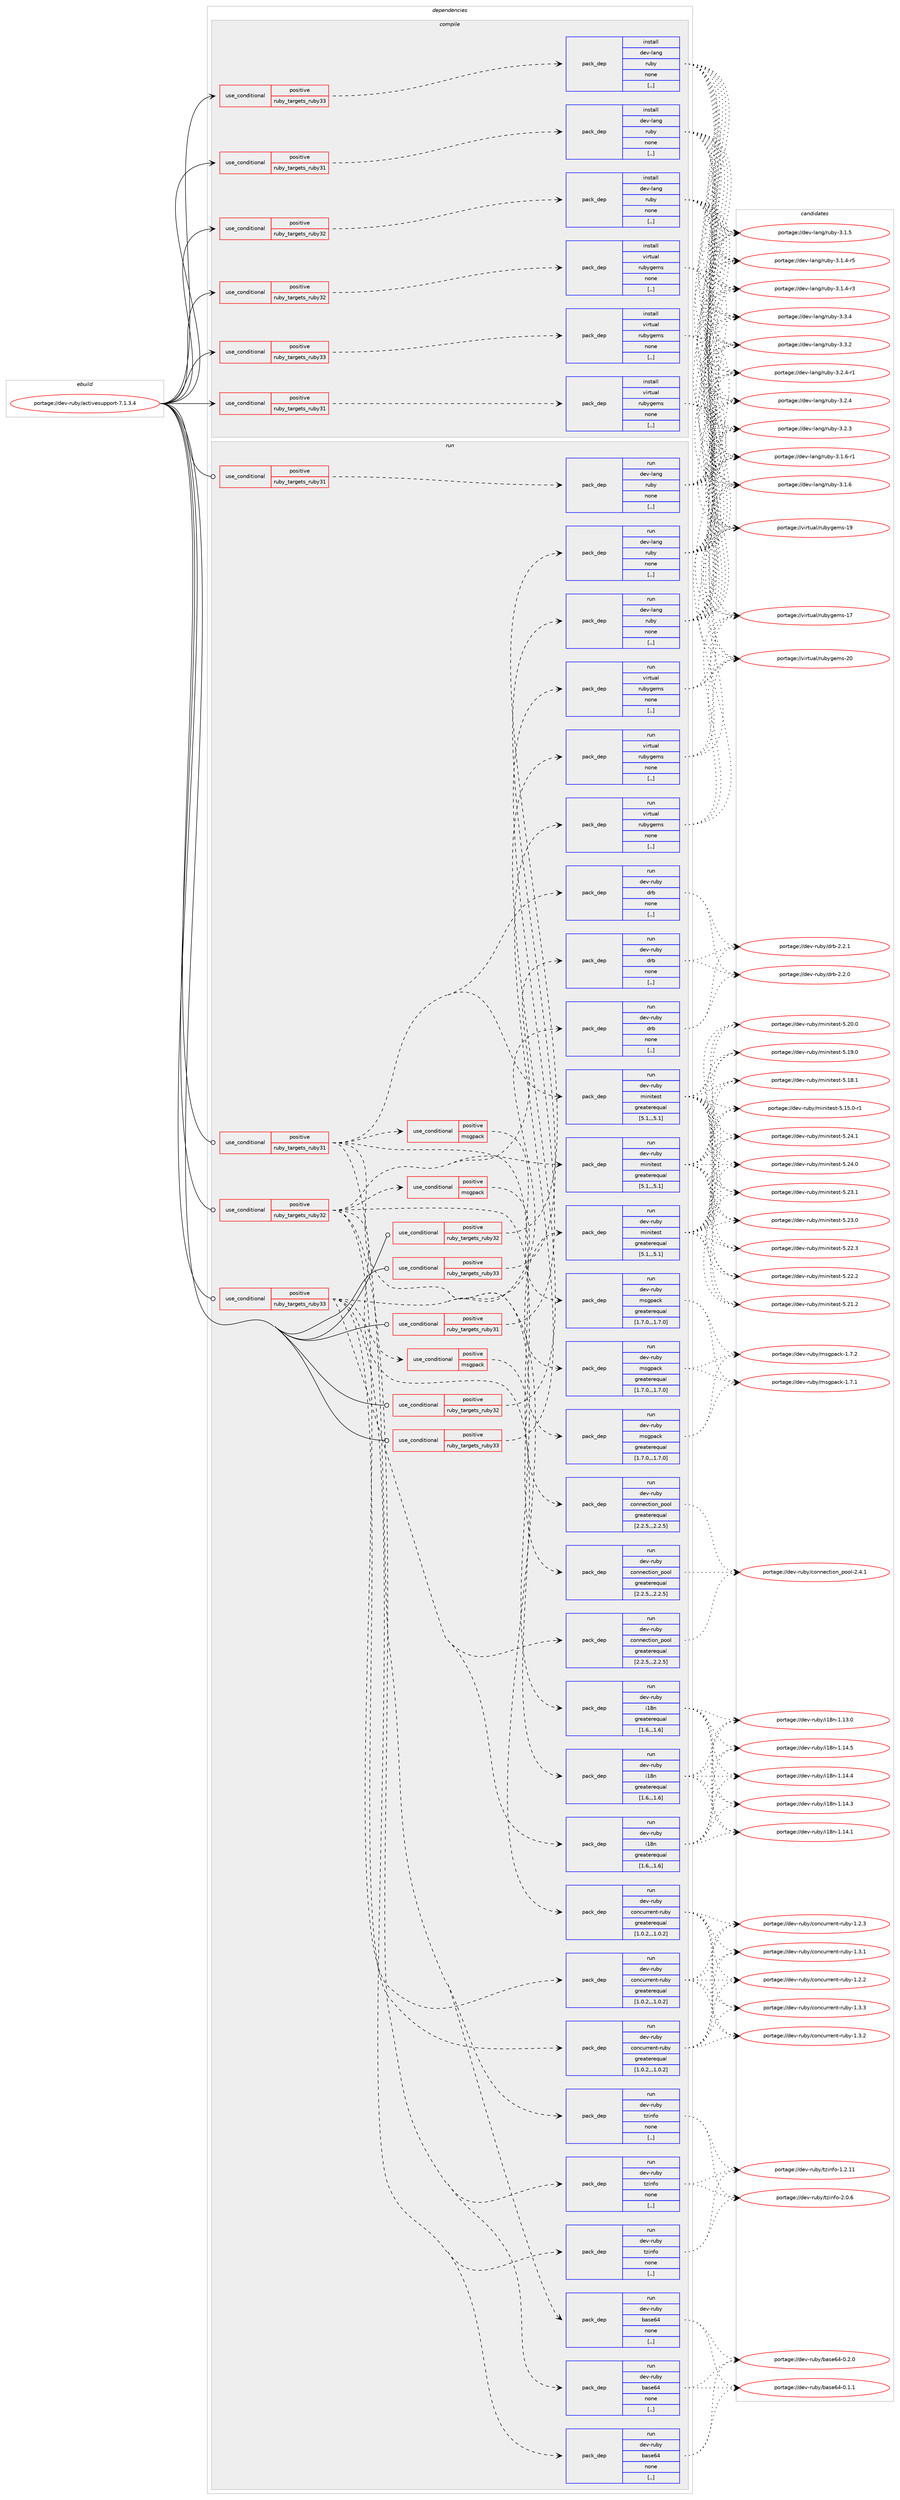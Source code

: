 digraph prolog {

# *************
# Graph options
# *************

newrank=true;
concentrate=true;
compound=true;
graph [rankdir=LR,fontname=Helvetica,fontsize=10,ranksep=1.5];#, ranksep=2.5, nodesep=0.2];
edge  [arrowhead=vee];
node  [fontname=Helvetica,fontsize=10];

# **********
# The ebuild
# **********

subgraph cluster_leftcol {
color=gray;
rank=same;
label=<<i>ebuild</i>>;
id [label="portage://dev-ruby/activesupport-7.1.3.4", color=red, width=4, href="../dev-ruby/activesupport-7.1.3.4.svg"];
}

# ****************
# The dependencies
# ****************

subgraph cluster_midcol {
color=gray;
label=<<i>dependencies</i>>;
subgraph cluster_compile {
fillcolor="#eeeeee";
style=filled;
label=<<i>compile</i>>;
subgraph cond43745 {
dependency174927 [label=<<TABLE BORDER="0" CELLBORDER="1" CELLSPACING="0" CELLPADDING="4"><TR><TD ROWSPAN="3" CELLPADDING="10">use_conditional</TD></TR><TR><TD>positive</TD></TR><TR><TD>ruby_targets_ruby31</TD></TR></TABLE>>, shape=none, color=red];
subgraph pack129913 {
dependency174928 [label=<<TABLE BORDER="0" CELLBORDER="1" CELLSPACING="0" CELLPADDING="4" WIDTH="220"><TR><TD ROWSPAN="6" CELLPADDING="30">pack_dep</TD></TR><TR><TD WIDTH="110">install</TD></TR><TR><TD>dev-lang</TD></TR><TR><TD>ruby</TD></TR><TR><TD>none</TD></TR><TR><TD>[,,]</TD></TR></TABLE>>, shape=none, color=blue];
}
dependency174927:e -> dependency174928:w [weight=20,style="dashed",arrowhead="vee"];
}
id:e -> dependency174927:w [weight=20,style="solid",arrowhead="vee"];
subgraph cond43746 {
dependency174929 [label=<<TABLE BORDER="0" CELLBORDER="1" CELLSPACING="0" CELLPADDING="4"><TR><TD ROWSPAN="3" CELLPADDING="10">use_conditional</TD></TR><TR><TD>positive</TD></TR><TR><TD>ruby_targets_ruby31</TD></TR></TABLE>>, shape=none, color=red];
subgraph pack129914 {
dependency174930 [label=<<TABLE BORDER="0" CELLBORDER="1" CELLSPACING="0" CELLPADDING="4" WIDTH="220"><TR><TD ROWSPAN="6" CELLPADDING="30">pack_dep</TD></TR><TR><TD WIDTH="110">install</TD></TR><TR><TD>virtual</TD></TR><TR><TD>rubygems</TD></TR><TR><TD>none</TD></TR><TR><TD>[,,]</TD></TR></TABLE>>, shape=none, color=blue];
}
dependency174929:e -> dependency174930:w [weight=20,style="dashed",arrowhead="vee"];
}
id:e -> dependency174929:w [weight=20,style="solid",arrowhead="vee"];
subgraph cond43747 {
dependency174931 [label=<<TABLE BORDER="0" CELLBORDER="1" CELLSPACING="0" CELLPADDING="4"><TR><TD ROWSPAN="3" CELLPADDING="10">use_conditional</TD></TR><TR><TD>positive</TD></TR><TR><TD>ruby_targets_ruby32</TD></TR></TABLE>>, shape=none, color=red];
subgraph pack129915 {
dependency174932 [label=<<TABLE BORDER="0" CELLBORDER="1" CELLSPACING="0" CELLPADDING="4" WIDTH="220"><TR><TD ROWSPAN="6" CELLPADDING="30">pack_dep</TD></TR><TR><TD WIDTH="110">install</TD></TR><TR><TD>dev-lang</TD></TR><TR><TD>ruby</TD></TR><TR><TD>none</TD></TR><TR><TD>[,,]</TD></TR></TABLE>>, shape=none, color=blue];
}
dependency174931:e -> dependency174932:w [weight=20,style="dashed",arrowhead="vee"];
}
id:e -> dependency174931:w [weight=20,style="solid",arrowhead="vee"];
subgraph cond43748 {
dependency174933 [label=<<TABLE BORDER="0" CELLBORDER="1" CELLSPACING="0" CELLPADDING="4"><TR><TD ROWSPAN="3" CELLPADDING="10">use_conditional</TD></TR><TR><TD>positive</TD></TR><TR><TD>ruby_targets_ruby32</TD></TR></TABLE>>, shape=none, color=red];
subgraph pack129916 {
dependency174934 [label=<<TABLE BORDER="0" CELLBORDER="1" CELLSPACING="0" CELLPADDING="4" WIDTH="220"><TR><TD ROWSPAN="6" CELLPADDING="30">pack_dep</TD></TR><TR><TD WIDTH="110">install</TD></TR><TR><TD>virtual</TD></TR><TR><TD>rubygems</TD></TR><TR><TD>none</TD></TR><TR><TD>[,,]</TD></TR></TABLE>>, shape=none, color=blue];
}
dependency174933:e -> dependency174934:w [weight=20,style="dashed",arrowhead="vee"];
}
id:e -> dependency174933:w [weight=20,style="solid",arrowhead="vee"];
subgraph cond43749 {
dependency174935 [label=<<TABLE BORDER="0" CELLBORDER="1" CELLSPACING="0" CELLPADDING="4"><TR><TD ROWSPAN="3" CELLPADDING="10">use_conditional</TD></TR><TR><TD>positive</TD></TR><TR><TD>ruby_targets_ruby33</TD></TR></TABLE>>, shape=none, color=red];
subgraph pack129917 {
dependency174936 [label=<<TABLE BORDER="0" CELLBORDER="1" CELLSPACING="0" CELLPADDING="4" WIDTH="220"><TR><TD ROWSPAN="6" CELLPADDING="30">pack_dep</TD></TR><TR><TD WIDTH="110">install</TD></TR><TR><TD>dev-lang</TD></TR><TR><TD>ruby</TD></TR><TR><TD>none</TD></TR><TR><TD>[,,]</TD></TR></TABLE>>, shape=none, color=blue];
}
dependency174935:e -> dependency174936:w [weight=20,style="dashed",arrowhead="vee"];
}
id:e -> dependency174935:w [weight=20,style="solid",arrowhead="vee"];
subgraph cond43750 {
dependency174937 [label=<<TABLE BORDER="0" CELLBORDER="1" CELLSPACING="0" CELLPADDING="4"><TR><TD ROWSPAN="3" CELLPADDING="10">use_conditional</TD></TR><TR><TD>positive</TD></TR><TR><TD>ruby_targets_ruby33</TD></TR></TABLE>>, shape=none, color=red];
subgraph pack129918 {
dependency174938 [label=<<TABLE BORDER="0" CELLBORDER="1" CELLSPACING="0" CELLPADDING="4" WIDTH="220"><TR><TD ROWSPAN="6" CELLPADDING="30">pack_dep</TD></TR><TR><TD WIDTH="110">install</TD></TR><TR><TD>virtual</TD></TR><TR><TD>rubygems</TD></TR><TR><TD>none</TD></TR><TR><TD>[,,]</TD></TR></TABLE>>, shape=none, color=blue];
}
dependency174937:e -> dependency174938:w [weight=20,style="dashed",arrowhead="vee"];
}
id:e -> dependency174937:w [weight=20,style="solid",arrowhead="vee"];
}
subgraph cluster_compileandrun {
fillcolor="#eeeeee";
style=filled;
label=<<i>compile and run</i>>;
}
subgraph cluster_run {
fillcolor="#eeeeee";
style=filled;
label=<<i>run</i>>;
subgraph cond43751 {
dependency174939 [label=<<TABLE BORDER="0" CELLBORDER="1" CELLSPACING="0" CELLPADDING="4"><TR><TD ROWSPAN="3" CELLPADDING="10">use_conditional</TD></TR><TR><TD>positive</TD></TR><TR><TD>ruby_targets_ruby31</TD></TR></TABLE>>, shape=none, color=red];
subgraph pack129919 {
dependency174940 [label=<<TABLE BORDER="0" CELLBORDER="1" CELLSPACING="0" CELLPADDING="4" WIDTH="220"><TR><TD ROWSPAN="6" CELLPADDING="30">pack_dep</TD></TR><TR><TD WIDTH="110">run</TD></TR><TR><TD>dev-lang</TD></TR><TR><TD>ruby</TD></TR><TR><TD>none</TD></TR><TR><TD>[,,]</TD></TR></TABLE>>, shape=none, color=blue];
}
dependency174939:e -> dependency174940:w [weight=20,style="dashed",arrowhead="vee"];
}
id:e -> dependency174939:w [weight=20,style="solid",arrowhead="odot"];
subgraph cond43752 {
dependency174941 [label=<<TABLE BORDER="0" CELLBORDER="1" CELLSPACING="0" CELLPADDING="4"><TR><TD ROWSPAN="3" CELLPADDING="10">use_conditional</TD></TR><TR><TD>positive</TD></TR><TR><TD>ruby_targets_ruby31</TD></TR></TABLE>>, shape=none, color=red];
subgraph pack129920 {
dependency174942 [label=<<TABLE BORDER="0" CELLBORDER="1" CELLSPACING="0" CELLPADDING="4" WIDTH="220"><TR><TD ROWSPAN="6" CELLPADDING="30">pack_dep</TD></TR><TR><TD WIDTH="110">run</TD></TR><TR><TD>dev-ruby</TD></TR><TR><TD>base64</TD></TR><TR><TD>none</TD></TR><TR><TD>[,,]</TD></TR></TABLE>>, shape=none, color=blue];
}
dependency174941:e -> dependency174942:w [weight=20,style="dashed",arrowhead="vee"];
subgraph pack129921 {
dependency174943 [label=<<TABLE BORDER="0" CELLBORDER="1" CELLSPACING="0" CELLPADDING="4" WIDTH="220"><TR><TD ROWSPAN="6" CELLPADDING="30">pack_dep</TD></TR><TR><TD WIDTH="110">run</TD></TR><TR><TD>dev-ruby</TD></TR><TR><TD>concurrent-ruby</TD></TR><TR><TD>greaterequal</TD></TR><TR><TD>[1.0.2,,,1.0.2]</TD></TR></TABLE>>, shape=none, color=blue];
}
dependency174941:e -> dependency174943:w [weight=20,style="dashed",arrowhead="vee"];
subgraph pack129922 {
dependency174944 [label=<<TABLE BORDER="0" CELLBORDER="1" CELLSPACING="0" CELLPADDING="4" WIDTH="220"><TR><TD ROWSPAN="6" CELLPADDING="30">pack_dep</TD></TR><TR><TD WIDTH="110">run</TD></TR><TR><TD>dev-ruby</TD></TR><TR><TD>connection_pool</TD></TR><TR><TD>greaterequal</TD></TR><TR><TD>[2.2.5,,,2.2.5]</TD></TR></TABLE>>, shape=none, color=blue];
}
dependency174941:e -> dependency174944:w [weight=20,style="dashed",arrowhead="vee"];
subgraph pack129923 {
dependency174945 [label=<<TABLE BORDER="0" CELLBORDER="1" CELLSPACING="0" CELLPADDING="4" WIDTH="220"><TR><TD ROWSPAN="6" CELLPADDING="30">pack_dep</TD></TR><TR><TD WIDTH="110">run</TD></TR><TR><TD>dev-ruby</TD></TR><TR><TD>drb</TD></TR><TR><TD>none</TD></TR><TR><TD>[,,]</TD></TR></TABLE>>, shape=none, color=blue];
}
dependency174941:e -> dependency174945:w [weight=20,style="dashed",arrowhead="vee"];
subgraph pack129924 {
dependency174946 [label=<<TABLE BORDER="0" CELLBORDER="1" CELLSPACING="0" CELLPADDING="4" WIDTH="220"><TR><TD ROWSPAN="6" CELLPADDING="30">pack_dep</TD></TR><TR><TD WIDTH="110">run</TD></TR><TR><TD>dev-ruby</TD></TR><TR><TD>i18n</TD></TR><TR><TD>greaterequal</TD></TR><TR><TD>[1.6,,,1.6]</TD></TR></TABLE>>, shape=none, color=blue];
}
dependency174941:e -> dependency174946:w [weight=20,style="dashed",arrowhead="vee"];
subgraph pack129925 {
dependency174947 [label=<<TABLE BORDER="0" CELLBORDER="1" CELLSPACING="0" CELLPADDING="4" WIDTH="220"><TR><TD ROWSPAN="6" CELLPADDING="30">pack_dep</TD></TR><TR><TD WIDTH="110">run</TD></TR><TR><TD>dev-ruby</TD></TR><TR><TD>minitest</TD></TR><TR><TD>greaterequal</TD></TR><TR><TD>[5.1,,,5.1]</TD></TR></TABLE>>, shape=none, color=blue];
}
dependency174941:e -> dependency174947:w [weight=20,style="dashed",arrowhead="vee"];
subgraph pack129926 {
dependency174948 [label=<<TABLE BORDER="0" CELLBORDER="1" CELLSPACING="0" CELLPADDING="4" WIDTH="220"><TR><TD ROWSPAN="6" CELLPADDING="30">pack_dep</TD></TR><TR><TD WIDTH="110">run</TD></TR><TR><TD>dev-ruby</TD></TR><TR><TD>tzinfo</TD></TR><TR><TD>none</TD></TR><TR><TD>[,,]</TD></TR></TABLE>>, shape=none, color=blue];
}
dependency174941:e -> dependency174948:w [weight=20,style="dashed",arrowhead="vee"];
subgraph cond43753 {
dependency174949 [label=<<TABLE BORDER="0" CELLBORDER="1" CELLSPACING="0" CELLPADDING="4"><TR><TD ROWSPAN="3" CELLPADDING="10">use_conditional</TD></TR><TR><TD>positive</TD></TR><TR><TD>msgpack</TD></TR></TABLE>>, shape=none, color=red];
subgraph pack129927 {
dependency174950 [label=<<TABLE BORDER="0" CELLBORDER="1" CELLSPACING="0" CELLPADDING="4" WIDTH="220"><TR><TD ROWSPAN="6" CELLPADDING="30">pack_dep</TD></TR><TR><TD WIDTH="110">run</TD></TR><TR><TD>dev-ruby</TD></TR><TR><TD>msgpack</TD></TR><TR><TD>greaterequal</TD></TR><TR><TD>[1.7.0,,,1.7.0]</TD></TR></TABLE>>, shape=none, color=blue];
}
dependency174949:e -> dependency174950:w [weight=20,style="dashed",arrowhead="vee"];
}
dependency174941:e -> dependency174949:w [weight=20,style="dashed",arrowhead="vee"];
}
id:e -> dependency174941:w [weight=20,style="solid",arrowhead="odot"];
subgraph cond43754 {
dependency174951 [label=<<TABLE BORDER="0" CELLBORDER="1" CELLSPACING="0" CELLPADDING="4"><TR><TD ROWSPAN="3" CELLPADDING="10">use_conditional</TD></TR><TR><TD>positive</TD></TR><TR><TD>ruby_targets_ruby31</TD></TR></TABLE>>, shape=none, color=red];
subgraph pack129928 {
dependency174952 [label=<<TABLE BORDER="0" CELLBORDER="1" CELLSPACING="0" CELLPADDING="4" WIDTH="220"><TR><TD ROWSPAN="6" CELLPADDING="30">pack_dep</TD></TR><TR><TD WIDTH="110">run</TD></TR><TR><TD>virtual</TD></TR><TR><TD>rubygems</TD></TR><TR><TD>none</TD></TR><TR><TD>[,,]</TD></TR></TABLE>>, shape=none, color=blue];
}
dependency174951:e -> dependency174952:w [weight=20,style="dashed",arrowhead="vee"];
}
id:e -> dependency174951:w [weight=20,style="solid",arrowhead="odot"];
subgraph cond43755 {
dependency174953 [label=<<TABLE BORDER="0" CELLBORDER="1" CELLSPACING="0" CELLPADDING="4"><TR><TD ROWSPAN="3" CELLPADDING="10">use_conditional</TD></TR><TR><TD>positive</TD></TR><TR><TD>ruby_targets_ruby32</TD></TR></TABLE>>, shape=none, color=red];
subgraph pack129929 {
dependency174954 [label=<<TABLE BORDER="0" CELLBORDER="1" CELLSPACING="0" CELLPADDING="4" WIDTH="220"><TR><TD ROWSPAN="6" CELLPADDING="30">pack_dep</TD></TR><TR><TD WIDTH="110">run</TD></TR><TR><TD>dev-lang</TD></TR><TR><TD>ruby</TD></TR><TR><TD>none</TD></TR><TR><TD>[,,]</TD></TR></TABLE>>, shape=none, color=blue];
}
dependency174953:e -> dependency174954:w [weight=20,style="dashed",arrowhead="vee"];
}
id:e -> dependency174953:w [weight=20,style="solid",arrowhead="odot"];
subgraph cond43756 {
dependency174955 [label=<<TABLE BORDER="0" CELLBORDER="1" CELLSPACING="0" CELLPADDING="4"><TR><TD ROWSPAN="3" CELLPADDING="10">use_conditional</TD></TR><TR><TD>positive</TD></TR><TR><TD>ruby_targets_ruby32</TD></TR></TABLE>>, shape=none, color=red];
subgraph pack129930 {
dependency174956 [label=<<TABLE BORDER="0" CELLBORDER="1" CELLSPACING="0" CELLPADDING="4" WIDTH="220"><TR><TD ROWSPAN="6" CELLPADDING="30">pack_dep</TD></TR><TR><TD WIDTH="110">run</TD></TR><TR><TD>dev-ruby</TD></TR><TR><TD>base64</TD></TR><TR><TD>none</TD></TR><TR><TD>[,,]</TD></TR></TABLE>>, shape=none, color=blue];
}
dependency174955:e -> dependency174956:w [weight=20,style="dashed",arrowhead="vee"];
subgraph pack129931 {
dependency174957 [label=<<TABLE BORDER="0" CELLBORDER="1" CELLSPACING="0" CELLPADDING="4" WIDTH="220"><TR><TD ROWSPAN="6" CELLPADDING="30">pack_dep</TD></TR><TR><TD WIDTH="110">run</TD></TR><TR><TD>dev-ruby</TD></TR><TR><TD>concurrent-ruby</TD></TR><TR><TD>greaterequal</TD></TR><TR><TD>[1.0.2,,,1.0.2]</TD></TR></TABLE>>, shape=none, color=blue];
}
dependency174955:e -> dependency174957:w [weight=20,style="dashed",arrowhead="vee"];
subgraph pack129932 {
dependency174958 [label=<<TABLE BORDER="0" CELLBORDER="1" CELLSPACING="0" CELLPADDING="4" WIDTH="220"><TR><TD ROWSPAN="6" CELLPADDING="30">pack_dep</TD></TR><TR><TD WIDTH="110">run</TD></TR><TR><TD>dev-ruby</TD></TR><TR><TD>connection_pool</TD></TR><TR><TD>greaterequal</TD></TR><TR><TD>[2.2.5,,,2.2.5]</TD></TR></TABLE>>, shape=none, color=blue];
}
dependency174955:e -> dependency174958:w [weight=20,style="dashed",arrowhead="vee"];
subgraph pack129933 {
dependency174959 [label=<<TABLE BORDER="0" CELLBORDER="1" CELLSPACING="0" CELLPADDING="4" WIDTH="220"><TR><TD ROWSPAN="6" CELLPADDING="30">pack_dep</TD></TR><TR><TD WIDTH="110">run</TD></TR><TR><TD>dev-ruby</TD></TR><TR><TD>drb</TD></TR><TR><TD>none</TD></TR><TR><TD>[,,]</TD></TR></TABLE>>, shape=none, color=blue];
}
dependency174955:e -> dependency174959:w [weight=20,style="dashed",arrowhead="vee"];
subgraph pack129934 {
dependency174960 [label=<<TABLE BORDER="0" CELLBORDER="1" CELLSPACING="0" CELLPADDING="4" WIDTH="220"><TR><TD ROWSPAN="6" CELLPADDING="30">pack_dep</TD></TR><TR><TD WIDTH="110">run</TD></TR><TR><TD>dev-ruby</TD></TR><TR><TD>i18n</TD></TR><TR><TD>greaterequal</TD></TR><TR><TD>[1.6,,,1.6]</TD></TR></TABLE>>, shape=none, color=blue];
}
dependency174955:e -> dependency174960:w [weight=20,style="dashed",arrowhead="vee"];
subgraph pack129935 {
dependency174961 [label=<<TABLE BORDER="0" CELLBORDER="1" CELLSPACING="0" CELLPADDING="4" WIDTH="220"><TR><TD ROWSPAN="6" CELLPADDING="30">pack_dep</TD></TR><TR><TD WIDTH="110">run</TD></TR><TR><TD>dev-ruby</TD></TR><TR><TD>minitest</TD></TR><TR><TD>greaterequal</TD></TR><TR><TD>[5.1,,,5.1]</TD></TR></TABLE>>, shape=none, color=blue];
}
dependency174955:e -> dependency174961:w [weight=20,style="dashed",arrowhead="vee"];
subgraph pack129936 {
dependency174962 [label=<<TABLE BORDER="0" CELLBORDER="1" CELLSPACING="0" CELLPADDING="4" WIDTH="220"><TR><TD ROWSPAN="6" CELLPADDING="30">pack_dep</TD></TR><TR><TD WIDTH="110">run</TD></TR><TR><TD>dev-ruby</TD></TR><TR><TD>tzinfo</TD></TR><TR><TD>none</TD></TR><TR><TD>[,,]</TD></TR></TABLE>>, shape=none, color=blue];
}
dependency174955:e -> dependency174962:w [weight=20,style="dashed",arrowhead="vee"];
subgraph cond43757 {
dependency174963 [label=<<TABLE BORDER="0" CELLBORDER="1" CELLSPACING="0" CELLPADDING="4"><TR><TD ROWSPAN="3" CELLPADDING="10">use_conditional</TD></TR><TR><TD>positive</TD></TR><TR><TD>msgpack</TD></TR></TABLE>>, shape=none, color=red];
subgraph pack129937 {
dependency174964 [label=<<TABLE BORDER="0" CELLBORDER="1" CELLSPACING="0" CELLPADDING="4" WIDTH="220"><TR><TD ROWSPAN="6" CELLPADDING="30">pack_dep</TD></TR><TR><TD WIDTH="110">run</TD></TR><TR><TD>dev-ruby</TD></TR><TR><TD>msgpack</TD></TR><TR><TD>greaterequal</TD></TR><TR><TD>[1.7.0,,,1.7.0]</TD></TR></TABLE>>, shape=none, color=blue];
}
dependency174963:e -> dependency174964:w [weight=20,style="dashed",arrowhead="vee"];
}
dependency174955:e -> dependency174963:w [weight=20,style="dashed",arrowhead="vee"];
}
id:e -> dependency174955:w [weight=20,style="solid",arrowhead="odot"];
subgraph cond43758 {
dependency174965 [label=<<TABLE BORDER="0" CELLBORDER="1" CELLSPACING="0" CELLPADDING="4"><TR><TD ROWSPAN="3" CELLPADDING="10">use_conditional</TD></TR><TR><TD>positive</TD></TR><TR><TD>ruby_targets_ruby32</TD></TR></TABLE>>, shape=none, color=red];
subgraph pack129938 {
dependency174966 [label=<<TABLE BORDER="0" CELLBORDER="1" CELLSPACING="0" CELLPADDING="4" WIDTH="220"><TR><TD ROWSPAN="6" CELLPADDING="30">pack_dep</TD></TR><TR><TD WIDTH="110">run</TD></TR><TR><TD>virtual</TD></TR><TR><TD>rubygems</TD></TR><TR><TD>none</TD></TR><TR><TD>[,,]</TD></TR></TABLE>>, shape=none, color=blue];
}
dependency174965:e -> dependency174966:w [weight=20,style="dashed",arrowhead="vee"];
}
id:e -> dependency174965:w [weight=20,style="solid",arrowhead="odot"];
subgraph cond43759 {
dependency174967 [label=<<TABLE BORDER="0" CELLBORDER="1" CELLSPACING="0" CELLPADDING="4"><TR><TD ROWSPAN="3" CELLPADDING="10">use_conditional</TD></TR><TR><TD>positive</TD></TR><TR><TD>ruby_targets_ruby33</TD></TR></TABLE>>, shape=none, color=red];
subgraph pack129939 {
dependency174968 [label=<<TABLE BORDER="0" CELLBORDER="1" CELLSPACING="0" CELLPADDING="4" WIDTH="220"><TR><TD ROWSPAN="6" CELLPADDING="30">pack_dep</TD></TR><TR><TD WIDTH="110">run</TD></TR><TR><TD>dev-lang</TD></TR><TR><TD>ruby</TD></TR><TR><TD>none</TD></TR><TR><TD>[,,]</TD></TR></TABLE>>, shape=none, color=blue];
}
dependency174967:e -> dependency174968:w [weight=20,style="dashed",arrowhead="vee"];
}
id:e -> dependency174967:w [weight=20,style="solid",arrowhead="odot"];
subgraph cond43760 {
dependency174969 [label=<<TABLE BORDER="0" CELLBORDER="1" CELLSPACING="0" CELLPADDING="4"><TR><TD ROWSPAN="3" CELLPADDING="10">use_conditional</TD></TR><TR><TD>positive</TD></TR><TR><TD>ruby_targets_ruby33</TD></TR></TABLE>>, shape=none, color=red];
subgraph pack129940 {
dependency174970 [label=<<TABLE BORDER="0" CELLBORDER="1" CELLSPACING="0" CELLPADDING="4" WIDTH="220"><TR><TD ROWSPAN="6" CELLPADDING="30">pack_dep</TD></TR><TR><TD WIDTH="110">run</TD></TR><TR><TD>dev-ruby</TD></TR><TR><TD>base64</TD></TR><TR><TD>none</TD></TR><TR><TD>[,,]</TD></TR></TABLE>>, shape=none, color=blue];
}
dependency174969:e -> dependency174970:w [weight=20,style="dashed",arrowhead="vee"];
subgraph pack129941 {
dependency174971 [label=<<TABLE BORDER="0" CELLBORDER="1" CELLSPACING="0" CELLPADDING="4" WIDTH="220"><TR><TD ROWSPAN="6" CELLPADDING="30">pack_dep</TD></TR><TR><TD WIDTH="110">run</TD></TR><TR><TD>dev-ruby</TD></TR><TR><TD>concurrent-ruby</TD></TR><TR><TD>greaterequal</TD></TR><TR><TD>[1.0.2,,,1.0.2]</TD></TR></TABLE>>, shape=none, color=blue];
}
dependency174969:e -> dependency174971:w [weight=20,style="dashed",arrowhead="vee"];
subgraph pack129942 {
dependency174972 [label=<<TABLE BORDER="0" CELLBORDER="1" CELLSPACING="0" CELLPADDING="4" WIDTH="220"><TR><TD ROWSPAN="6" CELLPADDING="30">pack_dep</TD></TR><TR><TD WIDTH="110">run</TD></TR><TR><TD>dev-ruby</TD></TR><TR><TD>connection_pool</TD></TR><TR><TD>greaterequal</TD></TR><TR><TD>[2.2.5,,,2.2.5]</TD></TR></TABLE>>, shape=none, color=blue];
}
dependency174969:e -> dependency174972:w [weight=20,style="dashed",arrowhead="vee"];
subgraph pack129943 {
dependency174973 [label=<<TABLE BORDER="0" CELLBORDER="1" CELLSPACING="0" CELLPADDING="4" WIDTH="220"><TR><TD ROWSPAN="6" CELLPADDING="30">pack_dep</TD></TR><TR><TD WIDTH="110">run</TD></TR><TR><TD>dev-ruby</TD></TR><TR><TD>drb</TD></TR><TR><TD>none</TD></TR><TR><TD>[,,]</TD></TR></TABLE>>, shape=none, color=blue];
}
dependency174969:e -> dependency174973:w [weight=20,style="dashed",arrowhead="vee"];
subgraph pack129944 {
dependency174974 [label=<<TABLE BORDER="0" CELLBORDER="1" CELLSPACING="0" CELLPADDING="4" WIDTH="220"><TR><TD ROWSPAN="6" CELLPADDING="30">pack_dep</TD></TR><TR><TD WIDTH="110">run</TD></TR><TR><TD>dev-ruby</TD></TR><TR><TD>i18n</TD></TR><TR><TD>greaterequal</TD></TR><TR><TD>[1.6,,,1.6]</TD></TR></TABLE>>, shape=none, color=blue];
}
dependency174969:e -> dependency174974:w [weight=20,style="dashed",arrowhead="vee"];
subgraph pack129945 {
dependency174975 [label=<<TABLE BORDER="0" CELLBORDER="1" CELLSPACING="0" CELLPADDING="4" WIDTH="220"><TR><TD ROWSPAN="6" CELLPADDING="30">pack_dep</TD></TR><TR><TD WIDTH="110">run</TD></TR><TR><TD>dev-ruby</TD></TR><TR><TD>minitest</TD></TR><TR><TD>greaterequal</TD></TR><TR><TD>[5.1,,,5.1]</TD></TR></TABLE>>, shape=none, color=blue];
}
dependency174969:e -> dependency174975:w [weight=20,style="dashed",arrowhead="vee"];
subgraph pack129946 {
dependency174976 [label=<<TABLE BORDER="0" CELLBORDER="1" CELLSPACING="0" CELLPADDING="4" WIDTH="220"><TR><TD ROWSPAN="6" CELLPADDING="30">pack_dep</TD></TR><TR><TD WIDTH="110">run</TD></TR><TR><TD>dev-ruby</TD></TR><TR><TD>tzinfo</TD></TR><TR><TD>none</TD></TR><TR><TD>[,,]</TD></TR></TABLE>>, shape=none, color=blue];
}
dependency174969:e -> dependency174976:w [weight=20,style="dashed",arrowhead="vee"];
subgraph cond43761 {
dependency174977 [label=<<TABLE BORDER="0" CELLBORDER="1" CELLSPACING="0" CELLPADDING="4"><TR><TD ROWSPAN="3" CELLPADDING="10">use_conditional</TD></TR><TR><TD>positive</TD></TR><TR><TD>msgpack</TD></TR></TABLE>>, shape=none, color=red];
subgraph pack129947 {
dependency174978 [label=<<TABLE BORDER="0" CELLBORDER="1" CELLSPACING="0" CELLPADDING="4" WIDTH="220"><TR><TD ROWSPAN="6" CELLPADDING="30">pack_dep</TD></TR><TR><TD WIDTH="110">run</TD></TR><TR><TD>dev-ruby</TD></TR><TR><TD>msgpack</TD></TR><TR><TD>greaterequal</TD></TR><TR><TD>[1.7.0,,,1.7.0]</TD></TR></TABLE>>, shape=none, color=blue];
}
dependency174977:e -> dependency174978:w [weight=20,style="dashed",arrowhead="vee"];
}
dependency174969:e -> dependency174977:w [weight=20,style="dashed",arrowhead="vee"];
}
id:e -> dependency174969:w [weight=20,style="solid",arrowhead="odot"];
subgraph cond43762 {
dependency174979 [label=<<TABLE BORDER="0" CELLBORDER="1" CELLSPACING="0" CELLPADDING="4"><TR><TD ROWSPAN="3" CELLPADDING="10">use_conditional</TD></TR><TR><TD>positive</TD></TR><TR><TD>ruby_targets_ruby33</TD></TR></TABLE>>, shape=none, color=red];
subgraph pack129948 {
dependency174980 [label=<<TABLE BORDER="0" CELLBORDER="1" CELLSPACING="0" CELLPADDING="4" WIDTH="220"><TR><TD ROWSPAN="6" CELLPADDING="30">pack_dep</TD></TR><TR><TD WIDTH="110">run</TD></TR><TR><TD>virtual</TD></TR><TR><TD>rubygems</TD></TR><TR><TD>none</TD></TR><TR><TD>[,,]</TD></TR></TABLE>>, shape=none, color=blue];
}
dependency174979:e -> dependency174980:w [weight=20,style="dashed",arrowhead="vee"];
}
id:e -> dependency174979:w [weight=20,style="solid",arrowhead="odot"];
}
}

# **************
# The candidates
# **************

subgraph cluster_choices {
rank=same;
color=gray;
label=<<i>candidates</i>>;

subgraph choice129913 {
color=black;
nodesep=1;
choice10010111845108971101034711411798121455146514652 [label="portage://dev-lang/ruby-3.3.4", color=red, width=4,href="../dev-lang/ruby-3.3.4.svg"];
choice10010111845108971101034711411798121455146514650 [label="portage://dev-lang/ruby-3.3.2", color=red, width=4,href="../dev-lang/ruby-3.3.2.svg"];
choice100101118451089711010347114117981214551465046524511449 [label="portage://dev-lang/ruby-3.2.4-r1", color=red, width=4,href="../dev-lang/ruby-3.2.4-r1.svg"];
choice10010111845108971101034711411798121455146504652 [label="portage://dev-lang/ruby-3.2.4", color=red, width=4,href="../dev-lang/ruby-3.2.4.svg"];
choice10010111845108971101034711411798121455146504651 [label="portage://dev-lang/ruby-3.2.3", color=red, width=4,href="../dev-lang/ruby-3.2.3.svg"];
choice100101118451089711010347114117981214551464946544511449 [label="portage://dev-lang/ruby-3.1.6-r1", color=red, width=4,href="../dev-lang/ruby-3.1.6-r1.svg"];
choice10010111845108971101034711411798121455146494654 [label="portage://dev-lang/ruby-3.1.6", color=red, width=4,href="../dev-lang/ruby-3.1.6.svg"];
choice10010111845108971101034711411798121455146494653 [label="portage://dev-lang/ruby-3.1.5", color=red, width=4,href="../dev-lang/ruby-3.1.5.svg"];
choice100101118451089711010347114117981214551464946524511453 [label="portage://dev-lang/ruby-3.1.4-r5", color=red, width=4,href="../dev-lang/ruby-3.1.4-r5.svg"];
choice100101118451089711010347114117981214551464946524511451 [label="portage://dev-lang/ruby-3.1.4-r3", color=red, width=4,href="../dev-lang/ruby-3.1.4-r3.svg"];
dependency174928:e -> choice10010111845108971101034711411798121455146514652:w [style=dotted,weight="100"];
dependency174928:e -> choice10010111845108971101034711411798121455146514650:w [style=dotted,weight="100"];
dependency174928:e -> choice100101118451089711010347114117981214551465046524511449:w [style=dotted,weight="100"];
dependency174928:e -> choice10010111845108971101034711411798121455146504652:w [style=dotted,weight="100"];
dependency174928:e -> choice10010111845108971101034711411798121455146504651:w [style=dotted,weight="100"];
dependency174928:e -> choice100101118451089711010347114117981214551464946544511449:w [style=dotted,weight="100"];
dependency174928:e -> choice10010111845108971101034711411798121455146494654:w [style=dotted,weight="100"];
dependency174928:e -> choice10010111845108971101034711411798121455146494653:w [style=dotted,weight="100"];
dependency174928:e -> choice100101118451089711010347114117981214551464946524511453:w [style=dotted,weight="100"];
dependency174928:e -> choice100101118451089711010347114117981214551464946524511451:w [style=dotted,weight="100"];
}
subgraph choice129914 {
color=black;
nodesep=1;
choice118105114116117971084711411798121103101109115455048 [label="portage://virtual/rubygems-20", color=red, width=4,href="../virtual/rubygems-20.svg"];
choice118105114116117971084711411798121103101109115454957 [label="portage://virtual/rubygems-19", color=red, width=4,href="../virtual/rubygems-19.svg"];
choice118105114116117971084711411798121103101109115454955 [label="portage://virtual/rubygems-17", color=red, width=4,href="../virtual/rubygems-17.svg"];
dependency174930:e -> choice118105114116117971084711411798121103101109115455048:w [style=dotted,weight="100"];
dependency174930:e -> choice118105114116117971084711411798121103101109115454957:w [style=dotted,weight="100"];
dependency174930:e -> choice118105114116117971084711411798121103101109115454955:w [style=dotted,weight="100"];
}
subgraph choice129915 {
color=black;
nodesep=1;
choice10010111845108971101034711411798121455146514652 [label="portage://dev-lang/ruby-3.3.4", color=red, width=4,href="../dev-lang/ruby-3.3.4.svg"];
choice10010111845108971101034711411798121455146514650 [label="portage://dev-lang/ruby-3.3.2", color=red, width=4,href="../dev-lang/ruby-3.3.2.svg"];
choice100101118451089711010347114117981214551465046524511449 [label="portage://dev-lang/ruby-3.2.4-r1", color=red, width=4,href="../dev-lang/ruby-3.2.4-r1.svg"];
choice10010111845108971101034711411798121455146504652 [label="portage://dev-lang/ruby-3.2.4", color=red, width=4,href="../dev-lang/ruby-3.2.4.svg"];
choice10010111845108971101034711411798121455146504651 [label="portage://dev-lang/ruby-3.2.3", color=red, width=4,href="../dev-lang/ruby-3.2.3.svg"];
choice100101118451089711010347114117981214551464946544511449 [label="portage://dev-lang/ruby-3.1.6-r1", color=red, width=4,href="../dev-lang/ruby-3.1.6-r1.svg"];
choice10010111845108971101034711411798121455146494654 [label="portage://dev-lang/ruby-3.1.6", color=red, width=4,href="../dev-lang/ruby-3.1.6.svg"];
choice10010111845108971101034711411798121455146494653 [label="portage://dev-lang/ruby-3.1.5", color=red, width=4,href="../dev-lang/ruby-3.1.5.svg"];
choice100101118451089711010347114117981214551464946524511453 [label="portage://dev-lang/ruby-3.1.4-r5", color=red, width=4,href="../dev-lang/ruby-3.1.4-r5.svg"];
choice100101118451089711010347114117981214551464946524511451 [label="portage://dev-lang/ruby-3.1.4-r3", color=red, width=4,href="../dev-lang/ruby-3.1.4-r3.svg"];
dependency174932:e -> choice10010111845108971101034711411798121455146514652:w [style=dotted,weight="100"];
dependency174932:e -> choice10010111845108971101034711411798121455146514650:w [style=dotted,weight="100"];
dependency174932:e -> choice100101118451089711010347114117981214551465046524511449:w [style=dotted,weight="100"];
dependency174932:e -> choice10010111845108971101034711411798121455146504652:w [style=dotted,weight="100"];
dependency174932:e -> choice10010111845108971101034711411798121455146504651:w [style=dotted,weight="100"];
dependency174932:e -> choice100101118451089711010347114117981214551464946544511449:w [style=dotted,weight="100"];
dependency174932:e -> choice10010111845108971101034711411798121455146494654:w [style=dotted,weight="100"];
dependency174932:e -> choice10010111845108971101034711411798121455146494653:w [style=dotted,weight="100"];
dependency174932:e -> choice100101118451089711010347114117981214551464946524511453:w [style=dotted,weight="100"];
dependency174932:e -> choice100101118451089711010347114117981214551464946524511451:w [style=dotted,weight="100"];
}
subgraph choice129916 {
color=black;
nodesep=1;
choice118105114116117971084711411798121103101109115455048 [label="portage://virtual/rubygems-20", color=red, width=4,href="../virtual/rubygems-20.svg"];
choice118105114116117971084711411798121103101109115454957 [label="portage://virtual/rubygems-19", color=red, width=4,href="../virtual/rubygems-19.svg"];
choice118105114116117971084711411798121103101109115454955 [label="portage://virtual/rubygems-17", color=red, width=4,href="../virtual/rubygems-17.svg"];
dependency174934:e -> choice118105114116117971084711411798121103101109115455048:w [style=dotted,weight="100"];
dependency174934:e -> choice118105114116117971084711411798121103101109115454957:w [style=dotted,weight="100"];
dependency174934:e -> choice118105114116117971084711411798121103101109115454955:w [style=dotted,weight="100"];
}
subgraph choice129917 {
color=black;
nodesep=1;
choice10010111845108971101034711411798121455146514652 [label="portage://dev-lang/ruby-3.3.4", color=red, width=4,href="../dev-lang/ruby-3.3.4.svg"];
choice10010111845108971101034711411798121455146514650 [label="portage://dev-lang/ruby-3.3.2", color=red, width=4,href="../dev-lang/ruby-3.3.2.svg"];
choice100101118451089711010347114117981214551465046524511449 [label="portage://dev-lang/ruby-3.2.4-r1", color=red, width=4,href="../dev-lang/ruby-3.2.4-r1.svg"];
choice10010111845108971101034711411798121455146504652 [label="portage://dev-lang/ruby-3.2.4", color=red, width=4,href="../dev-lang/ruby-3.2.4.svg"];
choice10010111845108971101034711411798121455146504651 [label="portage://dev-lang/ruby-3.2.3", color=red, width=4,href="../dev-lang/ruby-3.2.3.svg"];
choice100101118451089711010347114117981214551464946544511449 [label="portage://dev-lang/ruby-3.1.6-r1", color=red, width=4,href="../dev-lang/ruby-3.1.6-r1.svg"];
choice10010111845108971101034711411798121455146494654 [label="portage://dev-lang/ruby-3.1.6", color=red, width=4,href="../dev-lang/ruby-3.1.6.svg"];
choice10010111845108971101034711411798121455146494653 [label="portage://dev-lang/ruby-3.1.5", color=red, width=4,href="../dev-lang/ruby-3.1.5.svg"];
choice100101118451089711010347114117981214551464946524511453 [label="portage://dev-lang/ruby-3.1.4-r5", color=red, width=4,href="../dev-lang/ruby-3.1.4-r5.svg"];
choice100101118451089711010347114117981214551464946524511451 [label="portage://dev-lang/ruby-3.1.4-r3", color=red, width=4,href="../dev-lang/ruby-3.1.4-r3.svg"];
dependency174936:e -> choice10010111845108971101034711411798121455146514652:w [style=dotted,weight="100"];
dependency174936:e -> choice10010111845108971101034711411798121455146514650:w [style=dotted,weight="100"];
dependency174936:e -> choice100101118451089711010347114117981214551465046524511449:w [style=dotted,weight="100"];
dependency174936:e -> choice10010111845108971101034711411798121455146504652:w [style=dotted,weight="100"];
dependency174936:e -> choice10010111845108971101034711411798121455146504651:w [style=dotted,weight="100"];
dependency174936:e -> choice100101118451089711010347114117981214551464946544511449:w [style=dotted,weight="100"];
dependency174936:e -> choice10010111845108971101034711411798121455146494654:w [style=dotted,weight="100"];
dependency174936:e -> choice10010111845108971101034711411798121455146494653:w [style=dotted,weight="100"];
dependency174936:e -> choice100101118451089711010347114117981214551464946524511453:w [style=dotted,weight="100"];
dependency174936:e -> choice100101118451089711010347114117981214551464946524511451:w [style=dotted,weight="100"];
}
subgraph choice129918 {
color=black;
nodesep=1;
choice118105114116117971084711411798121103101109115455048 [label="portage://virtual/rubygems-20", color=red, width=4,href="../virtual/rubygems-20.svg"];
choice118105114116117971084711411798121103101109115454957 [label="portage://virtual/rubygems-19", color=red, width=4,href="../virtual/rubygems-19.svg"];
choice118105114116117971084711411798121103101109115454955 [label="portage://virtual/rubygems-17", color=red, width=4,href="../virtual/rubygems-17.svg"];
dependency174938:e -> choice118105114116117971084711411798121103101109115455048:w [style=dotted,weight="100"];
dependency174938:e -> choice118105114116117971084711411798121103101109115454957:w [style=dotted,weight="100"];
dependency174938:e -> choice118105114116117971084711411798121103101109115454955:w [style=dotted,weight="100"];
}
subgraph choice129919 {
color=black;
nodesep=1;
choice10010111845108971101034711411798121455146514652 [label="portage://dev-lang/ruby-3.3.4", color=red, width=4,href="../dev-lang/ruby-3.3.4.svg"];
choice10010111845108971101034711411798121455146514650 [label="portage://dev-lang/ruby-3.3.2", color=red, width=4,href="../dev-lang/ruby-3.3.2.svg"];
choice100101118451089711010347114117981214551465046524511449 [label="portage://dev-lang/ruby-3.2.4-r1", color=red, width=4,href="../dev-lang/ruby-3.2.4-r1.svg"];
choice10010111845108971101034711411798121455146504652 [label="portage://dev-lang/ruby-3.2.4", color=red, width=4,href="../dev-lang/ruby-3.2.4.svg"];
choice10010111845108971101034711411798121455146504651 [label="portage://dev-lang/ruby-3.2.3", color=red, width=4,href="../dev-lang/ruby-3.2.3.svg"];
choice100101118451089711010347114117981214551464946544511449 [label="portage://dev-lang/ruby-3.1.6-r1", color=red, width=4,href="../dev-lang/ruby-3.1.6-r1.svg"];
choice10010111845108971101034711411798121455146494654 [label="portage://dev-lang/ruby-3.1.6", color=red, width=4,href="../dev-lang/ruby-3.1.6.svg"];
choice10010111845108971101034711411798121455146494653 [label="portage://dev-lang/ruby-3.1.5", color=red, width=4,href="../dev-lang/ruby-3.1.5.svg"];
choice100101118451089711010347114117981214551464946524511453 [label="portage://dev-lang/ruby-3.1.4-r5", color=red, width=4,href="../dev-lang/ruby-3.1.4-r5.svg"];
choice100101118451089711010347114117981214551464946524511451 [label="portage://dev-lang/ruby-3.1.4-r3", color=red, width=4,href="../dev-lang/ruby-3.1.4-r3.svg"];
dependency174940:e -> choice10010111845108971101034711411798121455146514652:w [style=dotted,weight="100"];
dependency174940:e -> choice10010111845108971101034711411798121455146514650:w [style=dotted,weight="100"];
dependency174940:e -> choice100101118451089711010347114117981214551465046524511449:w [style=dotted,weight="100"];
dependency174940:e -> choice10010111845108971101034711411798121455146504652:w [style=dotted,weight="100"];
dependency174940:e -> choice10010111845108971101034711411798121455146504651:w [style=dotted,weight="100"];
dependency174940:e -> choice100101118451089711010347114117981214551464946544511449:w [style=dotted,weight="100"];
dependency174940:e -> choice10010111845108971101034711411798121455146494654:w [style=dotted,weight="100"];
dependency174940:e -> choice10010111845108971101034711411798121455146494653:w [style=dotted,weight="100"];
dependency174940:e -> choice100101118451089711010347114117981214551464946524511453:w [style=dotted,weight="100"];
dependency174940:e -> choice100101118451089711010347114117981214551464946524511451:w [style=dotted,weight="100"];
}
subgraph choice129920 {
color=black;
nodesep=1;
choice10010111845114117981214798971151015452454846504648 [label="portage://dev-ruby/base64-0.2.0", color=red, width=4,href="../dev-ruby/base64-0.2.0.svg"];
choice10010111845114117981214798971151015452454846494649 [label="portage://dev-ruby/base64-0.1.1", color=red, width=4,href="../dev-ruby/base64-0.1.1.svg"];
dependency174942:e -> choice10010111845114117981214798971151015452454846504648:w [style=dotted,weight="100"];
dependency174942:e -> choice10010111845114117981214798971151015452454846494649:w [style=dotted,weight="100"];
}
subgraph choice129921 {
color=black;
nodesep=1;
choice10010111845114117981214799111110991171141141011101164511411798121454946514651 [label="portage://dev-ruby/concurrent-ruby-1.3.3", color=red, width=4,href="../dev-ruby/concurrent-ruby-1.3.3.svg"];
choice10010111845114117981214799111110991171141141011101164511411798121454946514650 [label="portage://dev-ruby/concurrent-ruby-1.3.2", color=red, width=4,href="../dev-ruby/concurrent-ruby-1.3.2.svg"];
choice10010111845114117981214799111110991171141141011101164511411798121454946514649 [label="portage://dev-ruby/concurrent-ruby-1.3.1", color=red, width=4,href="../dev-ruby/concurrent-ruby-1.3.1.svg"];
choice10010111845114117981214799111110991171141141011101164511411798121454946504651 [label="portage://dev-ruby/concurrent-ruby-1.2.3", color=red, width=4,href="../dev-ruby/concurrent-ruby-1.2.3.svg"];
choice10010111845114117981214799111110991171141141011101164511411798121454946504650 [label="portage://dev-ruby/concurrent-ruby-1.2.2", color=red, width=4,href="../dev-ruby/concurrent-ruby-1.2.2.svg"];
dependency174943:e -> choice10010111845114117981214799111110991171141141011101164511411798121454946514651:w [style=dotted,weight="100"];
dependency174943:e -> choice10010111845114117981214799111110991171141141011101164511411798121454946514650:w [style=dotted,weight="100"];
dependency174943:e -> choice10010111845114117981214799111110991171141141011101164511411798121454946514649:w [style=dotted,weight="100"];
dependency174943:e -> choice10010111845114117981214799111110991171141141011101164511411798121454946504651:w [style=dotted,weight="100"];
dependency174943:e -> choice10010111845114117981214799111110991171141141011101164511411798121454946504650:w [style=dotted,weight="100"];
}
subgraph choice129922 {
color=black;
nodesep=1;
choice100101118451141179812147991111101101019911610511111095112111111108455046524649 [label="portage://dev-ruby/connection_pool-2.4.1", color=red, width=4,href="../dev-ruby/connection_pool-2.4.1.svg"];
dependency174944:e -> choice100101118451141179812147991111101101019911610511111095112111111108455046524649:w [style=dotted,weight="100"];
}
subgraph choice129923 {
color=black;
nodesep=1;
choice10010111845114117981214710011498455046504649 [label="portage://dev-ruby/drb-2.2.1", color=red, width=4,href="../dev-ruby/drb-2.2.1.svg"];
choice10010111845114117981214710011498455046504648 [label="portage://dev-ruby/drb-2.2.0", color=red, width=4,href="../dev-ruby/drb-2.2.0.svg"];
dependency174945:e -> choice10010111845114117981214710011498455046504649:w [style=dotted,weight="100"];
dependency174945:e -> choice10010111845114117981214710011498455046504648:w [style=dotted,weight="100"];
}
subgraph choice129924 {
color=black;
nodesep=1;
choice100101118451141179812147105495611045494649524653 [label="portage://dev-ruby/i18n-1.14.5", color=red, width=4,href="../dev-ruby/i18n-1.14.5.svg"];
choice100101118451141179812147105495611045494649524652 [label="portage://dev-ruby/i18n-1.14.4", color=red, width=4,href="../dev-ruby/i18n-1.14.4.svg"];
choice100101118451141179812147105495611045494649524651 [label="portage://dev-ruby/i18n-1.14.3", color=red, width=4,href="../dev-ruby/i18n-1.14.3.svg"];
choice100101118451141179812147105495611045494649524649 [label="portage://dev-ruby/i18n-1.14.1", color=red, width=4,href="../dev-ruby/i18n-1.14.1.svg"];
choice100101118451141179812147105495611045494649514648 [label="portage://dev-ruby/i18n-1.13.0", color=red, width=4,href="../dev-ruby/i18n-1.13.0.svg"];
dependency174946:e -> choice100101118451141179812147105495611045494649524653:w [style=dotted,weight="100"];
dependency174946:e -> choice100101118451141179812147105495611045494649524652:w [style=dotted,weight="100"];
dependency174946:e -> choice100101118451141179812147105495611045494649524651:w [style=dotted,weight="100"];
dependency174946:e -> choice100101118451141179812147105495611045494649524649:w [style=dotted,weight="100"];
dependency174946:e -> choice100101118451141179812147105495611045494649514648:w [style=dotted,weight="100"];
}
subgraph choice129925 {
color=black;
nodesep=1;
choice10010111845114117981214710910511010511610111511645534650524649 [label="portage://dev-ruby/minitest-5.24.1", color=red, width=4,href="../dev-ruby/minitest-5.24.1.svg"];
choice10010111845114117981214710910511010511610111511645534650524648 [label="portage://dev-ruby/minitest-5.24.0", color=red, width=4,href="../dev-ruby/minitest-5.24.0.svg"];
choice10010111845114117981214710910511010511610111511645534650514649 [label="portage://dev-ruby/minitest-5.23.1", color=red, width=4,href="../dev-ruby/minitest-5.23.1.svg"];
choice10010111845114117981214710910511010511610111511645534650514648 [label="portage://dev-ruby/minitest-5.23.0", color=red, width=4,href="../dev-ruby/minitest-5.23.0.svg"];
choice10010111845114117981214710910511010511610111511645534650504651 [label="portage://dev-ruby/minitest-5.22.3", color=red, width=4,href="../dev-ruby/minitest-5.22.3.svg"];
choice10010111845114117981214710910511010511610111511645534650504650 [label="portage://dev-ruby/minitest-5.22.2", color=red, width=4,href="../dev-ruby/minitest-5.22.2.svg"];
choice10010111845114117981214710910511010511610111511645534650494650 [label="portage://dev-ruby/minitest-5.21.2", color=red, width=4,href="../dev-ruby/minitest-5.21.2.svg"];
choice10010111845114117981214710910511010511610111511645534650484648 [label="portage://dev-ruby/minitest-5.20.0", color=red, width=4,href="../dev-ruby/minitest-5.20.0.svg"];
choice10010111845114117981214710910511010511610111511645534649574648 [label="portage://dev-ruby/minitest-5.19.0", color=red, width=4,href="../dev-ruby/minitest-5.19.0.svg"];
choice10010111845114117981214710910511010511610111511645534649564649 [label="portage://dev-ruby/minitest-5.18.1", color=red, width=4,href="../dev-ruby/minitest-5.18.1.svg"];
choice100101118451141179812147109105110105116101115116455346495346484511449 [label="portage://dev-ruby/minitest-5.15.0-r1", color=red, width=4,href="../dev-ruby/minitest-5.15.0-r1.svg"];
dependency174947:e -> choice10010111845114117981214710910511010511610111511645534650524649:w [style=dotted,weight="100"];
dependency174947:e -> choice10010111845114117981214710910511010511610111511645534650524648:w [style=dotted,weight="100"];
dependency174947:e -> choice10010111845114117981214710910511010511610111511645534650514649:w [style=dotted,weight="100"];
dependency174947:e -> choice10010111845114117981214710910511010511610111511645534650514648:w [style=dotted,weight="100"];
dependency174947:e -> choice10010111845114117981214710910511010511610111511645534650504651:w [style=dotted,weight="100"];
dependency174947:e -> choice10010111845114117981214710910511010511610111511645534650504650:w [style=dotted,weight="100"];
dependency174947:e -> choice10010111845114117981214710910511010511610111511645534650494650:w [style=dotted,weight="100"];
dependency174947:e -> choice10010111845114117981214710910511010511610111511645534650484648:w [style=dotted,weight="100"];
dependency174947:e -> choice10010111845114117981214710910511010511610111511645534649574648:w [style=dotted,weight="100"];
dependency174947:e -> choice10010111845114117981214710910511010511610111511645534649564649:w [style=dotted,weight="100"];
dependency174947:e -> choice100101118451141179812147109105110105116101115116455346495346484511449:w [style=dotted,weight="100"];
}
subgraph choice129926 {
color=black;
nodesep=1;
choice100101118451141179812147116122105110102111455046484654 [label="portage://dev-ruby/tzinfo-2.0.6", color=red, width=4,href="../dev-ruby/tzinfo-2.0.6.svg"];
choice10010111845114117981214711612210511010211145494650464949 [label="portage://dev-ruby/tzinfo-1.2.11", color=red, width=4,href="../dev-ruby/tzinfo-1.2.11.svg"];
dependency174948:e -> choice100101118451141179812147116122105110102111455046484654:w [style=dotted,weight="100"];
dependency174948:e -> choice10010111845114117981214711612210511010211145494650464949:w [style=dotted,weight="100"];
}
subgraph choice129927 {
color=black;
nodesep=1;
choice1001011184511411798121471091151031129799107454946554650 [label="portage://dev-ruby/msgpack-1.7.2", color=red, width=4,href="../dev-ruby/msgpack-1.7.2.svg"];
choice1001011184511411798121471091151031129799107454946554649 [label="portage://dev-ruby/msgpack-1.7.1", color=red, width=4,href="../dev-ruby/msgpack-1.7.1.svg"];
dependency174950:e -> choice1001011184511411798121471091151031129799107454946554650:w [style=dotted,weight="100"];
dependency174950:e -> choice1001011184511411798121471091151031129799107454946554649:w [style=dotted,weight="100"];
}
subgraph choice129928 {
color=black;
nodesep=1;
choice118105114116117971084711411798121103101109115455048 [label="portage://virtual/rubygems-20", color=red, width=4,href="../virtual/rubygems-20.svg"];
choice118105114116117971084711411798121103101109115454957 [label="portage://virtual/rubygems-19", color=red, width=4,href="../virtual/rubygems-19.svg"];
choice118105114116117971084711411798121103101109115454955 [label="portage://virtual/rubygems-17", color=red, width=4,href="../virtual/rubygems-17.svg"];
dependency174952:e -> choice118105114116117971084711411798121103101109115455048:w [style=dotted,weight="100"];
dependency174952:e -> choice118105114116117971084711411798121103101109115454957:w [style=dotted,weight="100"];
dependency174952:e -> choice118105114116117971084711411798121103101109115454955:w [style=dotted,weight="100"];
}
subgraph choice129929 {
color=black;
nodesep=1;
choice10010111845108971101034711411798121455146514652 [label="portage://dev-lang/ruby-3.3.4", color=red, width=4,href="../dev-lang/ruby-3.3.4.svg"];
choice10010111845108971101034711411798121455146514650 [label="portage://dev-lang/ruby-3.3.2", color=red, width=4,href="../dev-lang/ruby-3.3.2.svg"];
choice100101118451089711010347114117981214551465046524511449 [label="portage://dev-lang/ruby-3.2.4-r1", color=red, width=4,href="../dev-lang/ruby-3.2.4-r1.svg"];
choice10010111845108971101034711411798121455146504652 [label="portage://dev-lang/ruby-3.2.4", color=red, width=4,href="../dev-lang/ruby-3.2.4.svg"];
choice10010111845108971101034711411798121455146504651 [label="portage://dev-lang/ruby-3.2.3", color=red, width=4,href="../dev-lang/ruby-3.2.3.svg"];
choice100101118451089711010347114117981214551464946544511449 [label="portage://dev-lang/ruby-3.1.6-r1", color=red, width=4,href="../dev-lang/ruby-3.1.6-r1.svg"];
choice10010111845108971101034711411798121455146494654 [label="portage://dev-lang/ruby-3.1.6", color=red, width=4,href="../dev-lang/ruby-3.1.6.svg"];
choice10010111845108971101034711411798121455146494653 [label="portage://dev-lang/ruby-3.1.5", color=red, width=4,href="../dev-lang/ruby-3.1.5.svg"];
choice100101118451089711010347114117981214551464946524511453 [label="portage://dev-lang/ruby-3.1.4-r5", color=red, width=4,href="../dev-lang/ruby-3.1.4-r5.svg"];
choice100101118451089711010347114117981214551464946524511451 [label="portage://dev-lang/ruby-3.1.4-r3", color=red, width=4,href="../dev-lang/ruby-3.1.4-r3.svg"];
dependency174954:e -> choice10010111845108971101034711411798121455146514652:w [style=dotted,weight="100"];
dependency174954:e -> choice10010111845108971101034711411798121455146514650:w [style=dotted,weight="100"];
dependency174954:e -> choice100101118451089711010347114117981214551465046524511449:w [style=dotted,weight="100"];
dependency174954:e -> choice10010111845108971101034711411798121455146504652:w [style=dotted,weight="100"];
dependency174954:e -> choice10010111845108971101034711411798121455146504651:w [style=dotted,weight="100"];
dependency174954:e -> choice100101118451089711010347114117981214551464946544511449:w [style=dotted,weight="100"];
dependency174954:e -> choice10010111845108971101034711411798121455146494654:w [style=dotted,weight="100"];
dependency174954:e -> choice10010111845108971101034711411798121455146494653:w [style=dotted,weight="100"];
dependency174954:e -> choice100101118451089711010347114117981214551464946524511453:w [style=dotted,weight="100"];
dependency174954:e -> choice100101118451089711010347114117981214551464946524511451:w [style=dotted,weight="100"];
}
subgraph choice129930 {
color=black;
nodesep=1;
choice10010111845114117981214798971151015452454846504648 [label="portage://dev-ruby/base64-0.2.0", color=red, width=4,href="../dev-ruby/base64-0.2.0.svg"];
choice10010111845114117981214798971151015452454846494649 [label="portage://dev-ruby/base64-0.1.1", color=red, width=4,href="../dev-ruby/base64-0.1.1.svg"];
dependency174956:e -> choice10010111845114117981214798971151015452454846504648:w [style=dotted,weight="100"];
dependency174956:e -> choice10010111845114117981214798971151015452454846494649:w [style=dotted,weight="100"];
}
subgraph choice129931 {
color=black;
nodesep=1;
choice10010111845114117981214799111110991171141141011101164511411798121454946514651 [label="portage://dev-ruby/concurrent-ruby-1.3.3", color=red, width=4,href="../dev-ruby/concurrent-ruby-1.3.3.svg"];
choice10010111845114117981214799111110991171141141011101164511411798121454946514650 [label="portage://dev-ruby/concurrent-ruby-1.3.2", color=red, width=4,href="../dev-ruby/concurrent-ruby-1.3.2.svg"];
choice10010111845114117981214799111110991171141141011101164511411798121454946514649 [label="portage://dev-ruby/concurrent-ruby-1.3.1", color=red, width=4,href="../dev-ruby/concurrent-ruby-1.3.1.svg"];
choice10010111845114117981214799111110991171141141011101164511411798121454946504651 [label="portage://dev-ruby/concurrent-ruby-1.2.3", color=red, width=4,href="../dev-ruby/concurrent-ruby-1.2.3.svg"];
choice10010111845114117981214799111110991171141141011101164511411798121454946504650 [label="portage://dev-ruby/concurrent-ruby-1.2.2", color=red, width=4,href="../dev-ruby/concurrent-ruby-1.2.2.svg"];
dependency174957:e -> choice10010111845114117981214799111110991171141141011101164511411798121454946514651:w [style=dotted,weight="100"];
dependency174957:e -> choice10010111845114117981214799111110991171141141011101164511411798121454946514650:w [style=dotted,weight="100"];
dependency174957:e -> choice10010111845114117981214799111110991171141141011101164511411798121454946514649:w [style=dotted,weight="100"];
dependency174957:e -> choice10010111845114117981214799111110991171141141011101164511411798121454946504651:w [style=dotted,weight="100"];
dependency174957:e -> choice10010111845114117981214799111110991171141141011101164511411798121454946504650:w [style=dotted,weight="100"];
}
subgraph choice129932 {
color=black;
nodesep=1;
choice100101118451141179812147991111101101019911610511111095112111111108455046524649 [label="portage://dev-ruby/connection_pool-2.4.1", color=red, width=4,href="../dev-ruby/connection_pool-2.4.1.svg"];
dependency174958:e -> choice100101118451141179812147991111101101019911610511111095112111111108455046524649:w [style=dotted,weight="100"];
}
subgraph choice129933 {
color=black;
nodesep=1;
choice10010111845114117981214710011498455046504649 [label="portage://dev-ruby/drb-2.2.1", color=red, width=4,href="../dev-ruby/drb-2.2.1.svg"];
choice10010111845114117981214710011498455046504648 [label="portage://dev-ruby/drb-2.2.0", color=red, width=4,href="../dev-ruby/drb-2.2.0.svg"];
dependency174959:e -> choice10010111845114117981214710011498455046504649:w [style=dotted,weight="100"];
dependency174959:e -> choice10010111845114117981214710011498455046504648:w [style=dotted,weight="100"];
}
subgraph choice129934 {
color=black;
nodesep=1;
choice100101118451141179812147105495611045494649524653 [label="portage://dev-ruby/i18n-1.14.5", color=red, width=4,href="../dev-ruby/i18n-1.14.5.svg"];
choice100101118451141179812147105495611045494649524652 [label="portage://dev-ruby/i18n-1.14.4", color=red, width=4,href="../dev-ruby/i18n-1.14.4.svg"];
choice100101118451141179812147105495611045494649524651 [label="portage://dev-ruby/i18n-1.14.3", color=red, width=4,href="../dev-ruby/i18n-1.14.3.svg"];
choice100101118451141179812147105495611045494649524649 [label="portage://dev-ruby/i18n-1.14.1", color=red, width=4,href="../dev-ruby/i18n-1.14.1.svg"];
choice100101118451141179812147105495611045494649514648 [label="portage://dev-ruby/i18n-1.13.0", color=red, width=4,href="../dev-ruby/i18n-1.13.0.svg"];
dependency174960:e -> choice100101118451141179812147105495611045494649524653:w [style=dotted,weight="100"];
dependency174960:e -> choice100101118451141179812147105495611045494649524652:w [style=dotted,weight="100"];
dependency174960:e -> choice100101118451141179812147105495611045494649524651:w [style=dotted,weight="100"];
dependency174960:e -> choice100101118451141179812147105495611045494649524649:w [style=dotted,weight="100"];
dependency174960:e -> choice100101118451141179812147105495611045494649514648:w [style=dotted,weight="100"];
}
subgraph choice129935 {
color=black;
nodesep=1;
choice10010111845114117981214710910511010511610111511645534650524649 [label="portage://dev-ruby/minitest-5.24.1", color=red, width=4,href="../dev-ruby/minitest-5.24.1.svg"];
choice10010111845114117981214710910511010511610111511645534650524648 [label="portage://dev-ruby/minitest-5.24.0", color=red, width=4,href="../dev-ruby/minitest-5.24.0.svg"];
choice10010111845114117981214710910511010511610111511645534650514649 [label="portage://dev-ruby/minitest-5.23.1", color=red, width=4,href="../dev-ruby/minitest-5.23.1.svg"];
choice10010111845114117981214710910511010511610111511645534650514648 [label="portage://dev-ruby/minitest-5.23.0", color=red, width=4,href="../dev-ruby/minitest-5.23.0.svg"];
choice10010111845114117981214710910511010511610111511645534650504651 [label="portage://dev-ruby/minitest-5.22.3", color=red, width=4,href="../dev-ruby/minitest-5.22.3.svg"];
choice10010111845114117981214710910511010511610111511645534650504650 [label="portage://dev-ruby/minitest-5.22.2", color=red, width=4,href="../dev-ruby/minitest-5.22.2.svg"];
choice10010111845114117981214710910511010511610111511645534650494650 [label="portage://dev-ruby/minitest-5.21.2", color=red, width=4,href="../dev-ruby/minitest-5.21.2.svg"];
choice10010111845114117981214710910511010511610111511645534650484648 [label="portage://dev-ruby/minitest-5.20.0", color=red, width=4,href="../dev-ruby/minitest-5.20.0.svg"];
choice10010111845114117981214710910511010511610111511645534649574648 [label="portage://dev-ruby/minitest-5.19.0", color=red, width=4,href="../dev-ruby/minitest-5.19.0.svg"];
choice10010111845114117981214710910511010511610111511645534649564649 [label="portage://dev-ruby/minitest-5.18.1", color=red, width=4,href="../dev-ruby/minitest-5.18.1.svg"];
choice100101118451141179812147109105110105116101115116455346495346484511449 [label="portage://dev-ruby/minitest-5.15.0-r1", color=red, width=4,href="../dev-ruby/minitest-5.15.0-r1.svg"];
dependency174961:e -> choice10010111845114117981214710910511010511610111511645534650524649:w [style=dotted,weight="100"];
dependency174961:e -> choice10010111845114117981214710910511010511610111511645534650524648:w [style=dotted,weight="100"];
dependency174961:e -> choice10010111845114117981214710910511010511610111511645534650514649:w [style=dotted,weight="100"];
dependency174961:e -> choice10010111845114117981214710910511010511610111511645534650514648:w [style=dotted,weight="100"];
dependency174961:e -> choice10010111845114117981214710910511010511610111511645534650504651:w [style=dotted,weight="100"];
dependency174961:e -> choice10010111845114117981214710910511010511610111511645534650504650:w [style=dotted,weight="100"];
dependency174961:e -> choice10010111845114117981214710910511010511610111511645534650494650:w [style=dotted,weight="100"];
dependency174961:e -> choice10010111845114117981214710910511010511610111511645534650484648:w [style=dotted,weight="100"];
dependency174961:e -> choice10010111845114117981214710910511010511610111511645534649574648:w [style=dotted,weight="100"];
dependency174961:e -> choice10010111845114117981214710910511010511610111511645534649564649:w [style=dotted,weight="100"];
dependency174961:e -> choice100101118451141179812147109105110105116101115116455346495346484511449:w [style=dotted,weight="100"];
}
subgraph choice129936 {
color=black;
nodesep=1;
choice100101118451141179812147116122105110102111455046484654 [label="portage://dev-ruby/tzinfo-2.0.6", color=red, width=4,href="../dev-ruby/tzinfo-2.0.6.svg"];
choice10010111845114117981214711612210511010211145494650464949 [label="portage://dev-ruby/tzinfo-1.2.11", color=red, width=4,href="../dev-ruby/tzinfo-1.2.11.svg"];
dependency174962:e -> choice100101118451141179812147116122105110102111455046484654:w [style=dotted,weight="100"];
dependency174962:e -> choice10010111845114117981214711612210511010211145494650464949:w [style=dotted,weight="100"];
}
subgraph choice129937 {
color=black;
nodesep=1;
choice1001011184511411798121471091151031129799107454946554650 [label="portage://dev-ruby/msgpack-1.7.2", color=red, width=4,href="../dev-ruby/msgpack-1.7.2.svg"];
choice1001011184511411798121471091151031129799107454946554649 [label="portage://dev-ruby/msgpack-1.7.1", color=red, width=4,href="../dev-ruby/msgpack-1.7.1.svg"];
dependency174964:e -> choice1001011184511411798121471091151031129799107454946554650:w [style=dotted,weight="100"];
dependency174964:e -> choice1001011184511411798121471091151031129799107454946554649:w [style=dotted,weight="100"];
}
subgraph choice129938 {
color=black;
nodesep=1;
choice118105114116117971084711411798121103101109115455048 [label="portage://virtual/rubygems-20", color=red, width=4,href="../virtual/rubygems-20.svg"];
choice118105114116117971084711411798121103101109115454957 [label="portage://virtual/rubygems-19", color=red, width=4,href="../virtual/rubygems-19.svg"];
choice118105114116117971084711411798121103101109115454955 [label="portage://virtual/rubygems-17", color=red, width=4,href="../virtual/rubygems-17.svg"];
dependency174966:e -> choice118105114116117971084711411798121103101109115455048:w [style=dotted,weight="100"];
dependency174966:e -> choice118105114116117971084711411798121103101109115454957:w [style=dotted,weight="100"];
dependency174966:e -> choice118105114116117971084711411798121103101109115454955:w [style=dotted,weight="100"];
}
subgraph choice129939 {
color=black;
nodesep=1;
choice10010111845108971101034711411798121455146514652 [label="portage://dev-lang/ruby-3.3.4", color=red, width=4,href="../dev-lang/ruby-3.3.4.svg"];
choice10010111845108971101034711411798121455146514650 [label="portage://dev-lang/ruby-3.3.2", color=red, width=4,href="../dev-lang/ruby-3.3.2.svg"];
choice100101118451089711010347114117981214551465046524511449 [label="portage://dev-lang/ruby-3.2.4-r1", color=red, width=4,href="../dev-lang/ruby-3.2.4-r1.svg"];
choice10010111845108971101034711411798121455146504652 [label="portage://dev-lang/ruby-3.2.4", color=red, width=4,href="../dev-lang/ruby-3.2.4.svg"];
choice10010111845108971101034711411798121455146504651 [label="portage://dev-lang/ruby-3.2.3", color=red, width=4,href="../dev-lang/ruby-3.2.3.svg"];
choice100101118451089711010347114117981214551464946544511449 [label="portage://dev-lang/ruby-3.1.6-r1", color=red, width=4,href="../dev-lang/ruby-3.1.6-r1.svg"];
choice10010111845108971101034711411798121455146494654 [label="portage://dev-lang/ruby-3.1.6", color=red, width=4,href="../dev-lang/ruby-3.1.6.svg"];
choice10010111845108971101034711411798121455146494653 [label="portage://dev-lang/ruby-3.1.5", color=red, width=4,href="../dev-lang/ruby-3.1.5.svg"];
choice100101118451089711010347114117981214551464946524511453 [label="portage://dev-lang/ruby-3.1.4-r5", color=red, width=4,href="../dev-lang/ruby-3.1.4-r5.svg"];
choice100101118451089711010347114117981214551464946524511451 [label="portage://dev-lang/ruby-3.1.4-r3", color=red, width=4,href="../dev-lang/ruby-3.1.4-r3.svg"];
dependency174968:e -> choice10010111845108971101034711411798121455146514652:w [style=dotted,weight="100"];
dependency174968:e -> choice10010111845108971101034711411798121455146514650:w [style=dotted,weight="100"];
dependency174968:e -> choice100101118451089711010347114117981214551465046524511449:w [style=dotted,weight="100"];
dependency174968:e -> choice10010111845108971101034711411798121455146504652:w [style=dotted,weight="100"];
dependency174968:e -> choice10010111845108971101034711411798121455146504651:w [style=dotted,weight="100"];
dependency174968:e -> choice100101118451089711010347114117981214551464946544511449:w [style=dotted,weight="100"];
dependency174968:e -> choice10010111845108971101034711411798121455146494654:w [style=dotted,weight="100"];
dependency174968:e -> choice10010111845108971101034711411798121455146494653:w [style=dotted,weight="100"];
dependency174968:e -> choice100101118451089711010347114117981214551464946524511453:w [style=dotted,weight="100"];
dependency174968:e -> choice100101118451089711010347114117981214551464946524511451:w [style=dotted,weight="100"];
}
subgraph choice129940 {
color=black;
nodesep=1;
choice10010111845114117981214798971151015452454846504648 [label="portage://dev-ruby/base64-0.2.0", color=red, width=4,href="../dev-ruby/base64-0.2.0.svg"];
choice10010111845114117981214798971151015452454846494649 [label="portage://dev-ruby/base64-0.1.1", color=red, width=4,href="../dev-ruby/base64-0.1.1.svg"];
dependency174970:e -> choice10010111845114117981214798971151015452454846504648:w [style=dotted,weight="100"];
dependency174970:e -> choice10010111845114117981214798971151015452454846494649:w [style=dotted,weight="100"];
}
subgraph choice129941 {
color=black;
nodesep=1;
choice10010111845114117981214799111110991171141141011101164511411798121454946514651 [label="portage://dev-ruby/concurrent-ruby-1.3.3", color=red, width=4,href="../dev-ruby/concurrent-ruby-1.3.3.svg"];
choice10010111845114117981214799111110991171141141011101164511411798121454946514650 [label="portage://dev-ruby/concurrent-ruby-1.3.2", color=red, width=4,href="../dev-ruby/concurrent-ruby-1.3.2.svg"];
choice10010111845114117981214799111110991171141141011101164511411798121454946514649 [label="portage://dev-ruby/concurrent-ruby-1.3.1", color=red, width=4,href="../dev-ruby/concurrent-ruby-1.3.1.svg"];
choice10010111845114117981214799111110991171141141011101164511411798121454946504651 [label="portage://dev-ruby/concurrent-ruby-1.2.3", color=red, width=4,href="../dev-ruby/concurrent-ruby-1.2.3.svg"];
choice10010111845114117981214799111110991171141141011101164511411798121454946504650 [label="portage://dev-ruby/concurrent-ruby-1.2.2", color=red, width=4,href="../dev-ruby/concurrent-ruby-1.2.2.svg"];
dependency174971:e -> choice10010111845114117981214799111110991171141141011101164511411798121454946514651:w [style=dotted,weight="100"];
dependency174971:e -> choice10010111845114117981214799111110991171141141011101164511411798121454946514650:w [style=dotted,weight="100"];
dependency174971:e -> choice10010111845114117981214799111110991171141141011101164511411798121454946514649:w [style=dotted,weight="100"];
dependency174971:e -> choice10010111845114117981214799111110991171141141011101164511411798121454946504651:w [style=dotted,weight="100"];
dependency174971:e -> choice10010111845114117981214799111110991171141141011101164511411798121454946504650:w [style=dotted,weight="100"];
}
subgraph choice129942 {
color=black;
nodesep=1;
choice100101118451141179812147991111101101019911610511111095112111111108455046524649 [label="portage://dev-ruby/connection_pool-2.4.1", color=red, width=4,href="../dev-ruby/connection_pool-2.4.1.svg"];
dependency174972:e -> choice100101118451141179812147991111101101019911610511111095112111111108455046524649:w [style=dotted,weight="100"];
}
subgraph choice129943 {
color=black;
nodesep=1;
choice10010111845114117981214710011498455046504649 [label="portage://dev-ruby/drb-2.2.1", color=red, width=4,href="../dev-ruby/drb-2.2.1.svg"];
choice10010111845114117981214710011498455046504648 [label="portage://dev-ruby/drb-2.2.0", color=red, width=4,href="../dev-ruby/drb-2.2.0.svg"];
dependency174973:e -> choice10010111845114117981214710011498455046504649:w [style=dotted,weight="100"];
dependency174973:e -> choice10010111845114117981214710011498455046504648:w [style=dotted,weight="100"];
}
subgraph choice129944 {
color=black;
nodesep=1;
choice100101118451141179812147105495611045494649524653 [label="portage://dev-ruby/i18n-1.14.5", color=red, width=4,href="../dev-ruby/i18n-1.14.5.svg"];
choice100101118451141179812147105495611045494649524652 [label="portage://dev-ruby/i18n-1.14.4", color=red, width=4,href="../dev-ruby/i18n-1.14.4.svg"];
choice100101118451141179812147105495611045494649524651 [label="portage://dev-ruby/i18n-1.14.3", color=red, width=4,href="../dev-ruby/i18n-1.14.3.svg"];
choice100101118451141179812147105495611045494649524649 [label="portage://dev-ruby/i18n-1.14.1", color=red, width=4,href="../dev-ruby/i18n-1.14.1.svg"];
choice100101118451141179812147105495611045494649514648 [label="portage://dev-ruby/i18n-1.13.0", color=red, width=4,href="../dev-ruby/i18n-1.13.0.svg"];
dependency174974:e -> choice100101118451141179812147105495611045494649524653:w [style=dotted,weight="100"];
dependency174974:e -> choice100101118451141179812147105495611045494649524652:w [style=dotted,weight="100"];
dependency174974:e -> choice100101118451141179812147105495611045494649524651:w [style=dotted,weight="100"];
dependency174974:e -> choice100101118451141179812147105495611045494649524649:w [style=dotted,weight="100"];
dependency174974:e -> choice100101118451141179812147105495611045494649514648:w [style=dotted,weight="100"];
}
subgraph choice129945 {
color=black;
nodesep=1;
choice10010111845114117981214710910511010511610111511645534650524649 [label="portage://dev-ruby/minitest-5.24.1", color=red, width=4,href="../dev-ruby/minitest-5.24.1.svg"];
choice10010111845114117981214710910511010511610111511645534650524648 [label="portage://dev-ruby/minitest-5.24.0", color=red, width=4,href="../dev-ruby/minitest-5.24.0.svg"];
choice10010111845114117981214710910511010511610111511645534650514649 [label="portage://dev-ruby/minitest-5.23.1", color=red, width=4,href="../dev-ruby/minitest-5.23.1.svg"];
choice10010111845114117981214710910511010511610111511645534650514648 [label="portage://dev-ruby/minitest-5.23.0", color=red, width=4,href="../dev-ruby/minitest-5.23.0.svg"];
choice10010111845114117981214710910511010511610111511645534650504651 [label="portage://dev-ruby/minitest-5.22.3", color=red, width=4,href="../dev-ruby/minitest-5.22.3.svg"];
choice10010111845114117981214710910511010511610111511645534650504650 [label="portage://dev-ruby/minitest-5.22.2", color=red, width=4,href="../dev-ruby/minitest-5.22.2.svg"];
choice10010111845114117981214710910511010511610111511645534650494650 [label="portage://dev-ruby/minitest-5.21.2", color=red, width=4,href="../dev-ruby/minitest-5.21.2.svg"];
choice10010111845114117981214710910511010511610111511645534650484648 [label="portage://dev-ruby/minitest-5.20.0", color=red, width=4,href="../dev-ruby/minitest-5.20.0.svg"];
choice10010111845114117981214710910511010511610111511645534649574648 [label="portage://dev-ruby/minitest-5.19.0", color=red, width=4,href="../dev-ruby/minitest-5.19.0.svg"];
choice10010111845114117981214710910511010511610111511645534649564649 [label="portage://dev-ruby/minitest-5.18.1", color=red, width=4,href="../dev-ruby/minitest-5.18.1.svg"];
choice100101118451141179812147109105110105116101115116455346495346484511449 [label="portage://dev-ruby/minitest-5.15.0-r1", color=red, width=4,href="../dev-ruby/minitest-5.15.0-r1.svg"];
dependency174975:e -> choice10010111845114117981214710910511010511610111511645534650524649:w [style=dotted,weight="100"];
dependency174975:e -> choice10010111845114117981214710910511010511610111511645534650524648:w [style=dotted,weight="100"];
dependency174975:e -> choice10010111845114117981214710910511010511610111511645534650514649:w [style=dotted,weight="100"];
dependency174975:e -> choice10010111845114117981214710910511010511610111511645534650514648:w [style=dotted,weight="100"];
dependency174975:e -> choice10010111845114117981214710910511010511610111511645534650504651:w [style=dotted,weight="100"];
dependency174975:e -> choice10010111845114117981214710910511010511610111511645534650504650:w [style=dotted,weight="100"];
dependency174975:e -> choice10010111845114117981214710910511010511610111511645534650494650:w [style=dotted,weight="100"];
dependency174975:e -> choice10010111845114117981214710910511010511610111511645534650484648:w [style=dotted,weight="100"];
dependency174975:e -> choice10010111845114117981214710910511010511610111511645534649574648:w [style=dotted,weight="100"];
dependency174975:e -> choice10010111845114117981214710910511010511610111511645534649564649:w [style=dotted,weight="100"];
dependency174975:e -> choice100101118451141179812147109105110105116101115116455346495346484511449:w [style=dotted,weight="100"];
}
subgraph choice129946 {
color=black;
nodesep=1;
choice100101118451141179812147116122105110102111455046484654 [label="portage://dev-ruby/tzinfo-2.0.6", color=red, width=4,href="../dev-ruby/tzinfo-2.0.6.svg"];
choice10010111845114117981214711612210511010211145494650464949 [label="portage://dev-ruby/tzinfo-1.2.11", color=red, width=4,href="../dev-ruby/tzinfo-1.2.11.svg"];
dependency174976:e -> choice100101118451141179812147116122105110102111455046484654:w [style=dotted,weight="100"];
dependency174976:e -> choice10010111845114117981214711612210511010211145494650464949:w [style=dotted,weight="100"];
}
subgraph choice129947 {
color=black;
nodesep=1;
choice1001011184511411798121471091151031129799107454946554650 [label="portage://dev-ruby/msgpack-1.7.2", color=red, width=4,href="../dev-ruby/msgpack-1.7.2.svg"];
choice1001011184511411798121471091151031129799107454946554649 [label="portage://dev-ruby/msgpack-1.7.1", color=red, width=4,href="../dev-ruby/msgpack-1.7.1.svg"];
dependency174978:e -> choice1001011184511411798121471091151031129799107454946554650:w [style=dotted,weight="100"];
dependency174978:e -> choice1001011184511411798121471091151031129799107454946554649:w [style=dotted,weight="100"];
}
subgraph choice129948 {
color=black;
nodesep=1;
choice118105114116117971084711411798121103101109115455048 [label="portage://virtual/rubygems-20", color=red, width=4,href="../virtual/rubygems-20.svg"];
choice118105114116117971084711411798121103101109115454957 [label="portage://virtual/rubygems-19", color=red, width=4,href="../virtual/rubygems-19.svg"];
choice118105114116117971084711411798121103101109115454955 [label="portage://virtual/rubygems-17", color=red, width=4,href="../virtual/rubygems-17.svg"];
dependency174980:e -> choice118105114116117971084711411798121103101109115455048:w [style=dotted,weight="100"];
dependency174980:e -> choice118105114116117971084711411798121103101109115454957:w [style=dotted,weight="100"];
dependency174980:e -> choice118105114116117971084711411798121103101109115454955:w [style=dotted,weight="100"];
}
}

}
